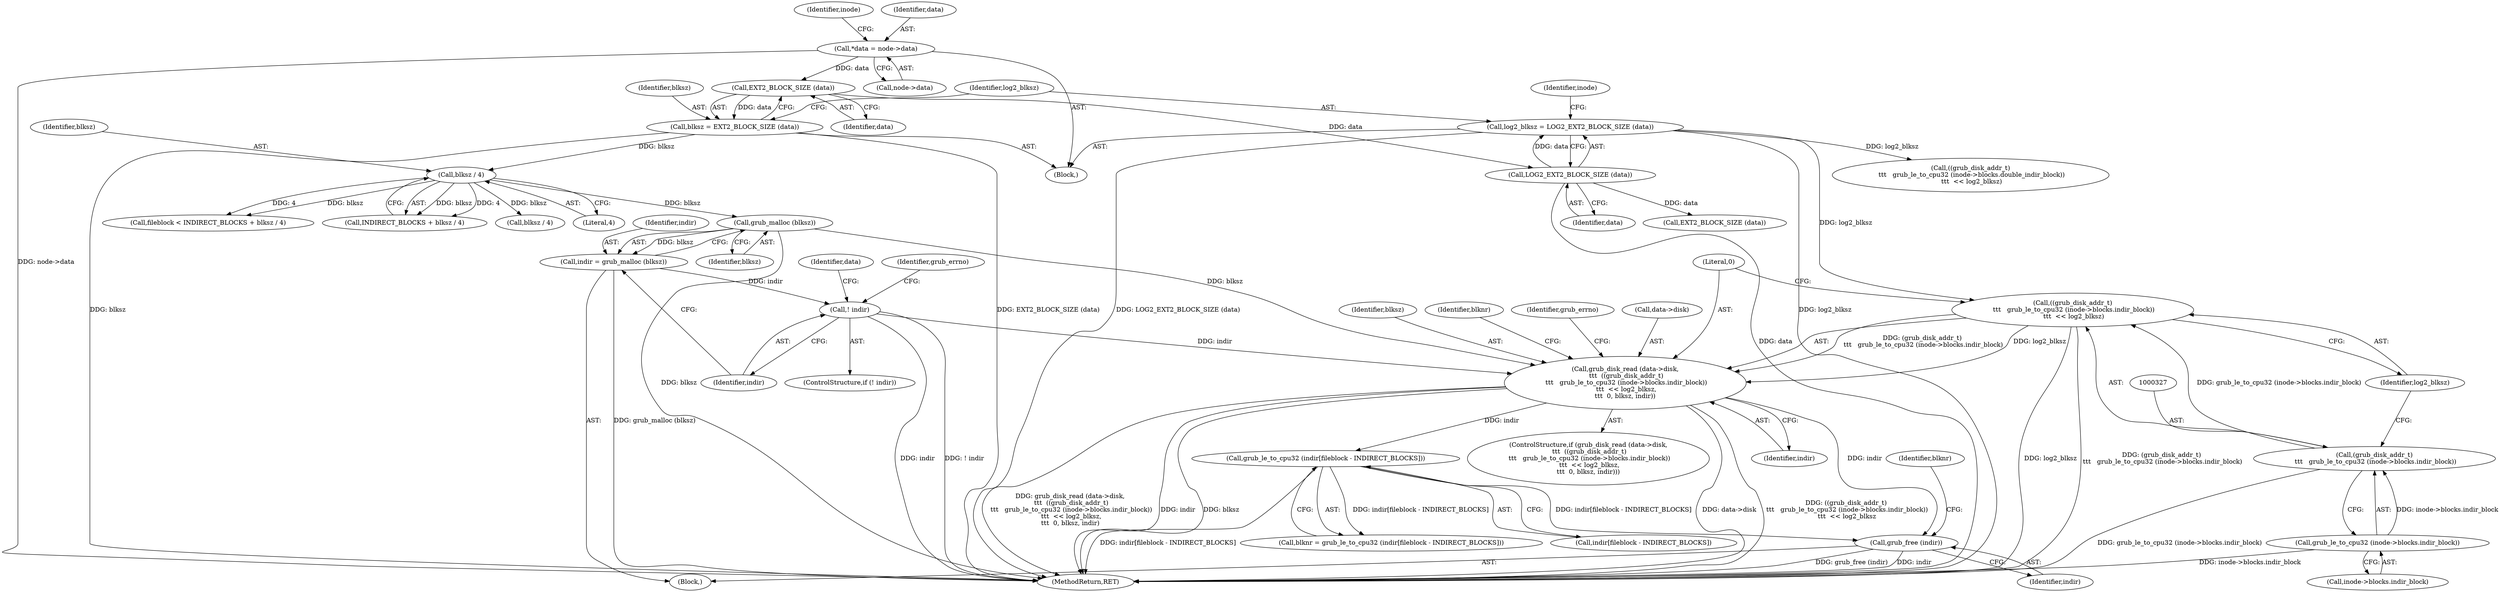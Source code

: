 digraph "0_radare2_65000a7fd9eea62359e6d6714f17b94a99a82edd_0@API" {
"1000349" [label="(Call,grub_free (indir))"];
"1000343" [label="(Call,grub_le_to_cpu32 (indir[fileblock - INDIRECT_BLOCKS]))"];
"1000321" [label="(Call,grub_disk_read (data->disk,\n \t\t\t  ((grub_disk_addr_t)\n \t\t\t   grub_le_to_cpu32 (inode->blocks.indir_block))\n \t\t\t  << log2_blksz,\n\t\t\t  0, blksz, indir))"];
"1000325" [label="(Call,((grub_disk_addr_t)\n \t\t\t   grub_le_to_cpu32 (inode->blocks.indir_block))\n \t\t\t  << log2_blksz)"];
"1000326" [label="(Call,(grub_disk_addr_t)\n \t\t\t   grub_le_to_cpu32 (inode->blocks.indir_block))"];
"1000328" [label="(Call,grub_le_to_cpu32 (inode->blocks.indir_block))"];
"1000132" [label="(Call,log2_blksz = LOG2_EXT2_BLOCK_SIZE (data))"];
"1000134" [label="(Call,LOG2_EXT2_BLOCK_SIZE (data))"];
"1000129" [label="(Call,EXT2_BLOCK_SIZE (data))"];
"1000109" [label="(Call,*data = node->data)"];
"1000312" [label="(Call,grub_malloc (blksz))"];
"1000305" [label="(Call,blksz / 4)"];
"1000127" [label="(Call,blksz = EXT2_BLOCK_SIZE (data))"];
"1000315" [label="(Call,! indir)"];
"1000310" [label="(Call,indir = grub_malloc (blksz))"];
"1000133" [label="(Identifier,log2_blksz)"];
"1000116" [label="(Identifier,inode)"];
"1000336" [label="(Identifier,blksz)"];
"1000128" [label="(Identifier,blksz)"];
"1000321" [label="(Call,grub_disk_read (data->disk,\n \t\t\t  ((grub_disk_addr_t)\n \t\t\t   grub_le_to_cpu32 (inode->blocks.indir_block))\n \t\t\t  << log2_blksz,\n\t\t\t  0, blksz, indir))"];
"1000329" [label="(Call,inode->blocks.indir_block)"];
"1000310" [label="(Call,indir = grub_malloc (blksz))"];
"1000313" [label="(Identifier,blksz)"];
"1000134" [label="(Call,LOG2_EXT2_BLOCK_SIZE (data))"];
"1000343" [label="(Call,grub_le_to_cpu32 (indir[fileblock - INDIRECT_BLOCKS]))"];
"1000342" [label="(Identifier,blknr)"];
"1000314" [label="(ControlStructure,if (! indir))"];
"1000337" [label="(Identifier,indir)"];
"1000335" [label="(Literal,0)"];
"1000140" [label="(Identifier,inode)"];
"1000110" [label="(Identifier,data)"];
"1000315" [label="(Call,! indir)"];
"1000344" [label="(Call,indir[fileblock - INDIRECT_BLOCKS])"];
"1000129" [label="(Call,EXT2_BLOCK_SIZE (data))"];
"1000311" [label="(Identifier,indir)"];
"1000127" [label="(Call,blksz = EXT2_BLOCK_SIZE (data))"];
"1000341" [label="(Call,blknr = grub_le_to_cpu32 (indir[fileblock - INDIRECT_BLOCKS]))"];
"1000457" [label="(MethodReturn,RET)"];
"1000130" [label="(Identifier,data)"];
"1000328" [label="(Call,grub_le_to_cpu32 (inode->blocks.indir_block))"];
"1000107" [label="(Block,)"];
"1000135" [label="(Identifier,data)"];
"1000301" [label="(Call,fileblock < INDIRECT_BLOCKS + blksz / 4)"];
"1000111" [label="(Call,node->data)"];
"1000306" [label="(Identifier,blksz)"];
"1000326" [label="(Call,(grub_disk_addr_t)\n \t\t\t   grub_le_to_cpu32 (inode->blocks.indir_block))"];
"1000323" [label="(Identifier,data)"];
"1000319" [label="(Identifier,grub_errno)"];
"1000148" [label="(Call,EXT2_BLOCK_SIZE (data))"];
"1000349" [label="(Call,grub_free (indir))"];
"1000456" [label="(Identifier,blknr)"];
"1000312" [label="(Call,grub_malloc (blksz))"];
"1000350" [label="(Identifier,indir)"];
"1000109" [label="(Call,*data = node->data)"];
"1000132" [label="(Call,log2_blksz = LOG2_EXT2_BLOCK_SIZE (data))"];
"1000340" [label="(Identifier,grub_errno)"];
"1000303" [label="(Call,INDIRECT_BLOCKS + blksz / 4)"];
"1000325" [label="(Call,((grub_disk_addr_t)\n \t\t\t   grub_le_to_cpu32 (inode->blocks.indir_block))\n \t\t\t  << log2_blksz)"];
"1000360" [label="(Call,blksz / 4)"];
"1000308" [label="(Block,)"];
"1000334" [label="(Identifier,log2_blksz)"];
"1000305" [label="(Call,blksz / 4)"];
"1000307" [label="(Literal,4)"];
"1000322" [label="(Call,data->disk)"];
"1000316" [label="(Identifier,indir)"];
"1000403" [label="(Call,((grub_disk_addr_t)\n \t\t\t   grub_le_to_cpu32 (inode->blocks.double_indir_block))\n \t\t\t  << log2_blksz)"];
"1000320" [label="(ControlStructure,if (grub_disk_read (data->disk,\n \t\t\t  ((grub_disk_addr_t)\n \t\t\t   grub_le_to_cpu32 (inode->blocks.indir_block))\n \t\t\t  << log2_blksz,\n\t\t\t  0, blksz, indir)))"];
"1000349" -> "1000308"  [label="AST: "];
"1000349" -> "1000350"  [label="CFG: "];
"1000350" -> "1000349"  [label="AST: "];
"1000456" -> "1000349"  [label="CFG: "];
"1000349" -> "1000457"  [label="DDG: grub_free (indir)"];
"1000349" -> "1000457"  [label="DDG: indir"];
"1000343" -> "1000349"  [label="DDG: indir[fileblock - INDIRECT_BLOCKS]"];
"1000321" -> "1000349"  [label="DDG: indir"];
"1000343" -> "1000341"  [label="AST: "];
"1000343" -> "1000344"  [label="CFG: "];
"1000344" -> "1000343"  [label="AST: "];
"1000341" -> "1000343"  [label="CFG: "];
"1000343" -> "1000457"  [label="DDG: indir[fileblock - INDIRECT_BLOCKS]"];
"1000343" -> "1000341"  [label="DDG: indir[fileblock - INDIRECT_BLOCKS]"];
"1000321" -> "1000343"  [label="DDG: indir"];
"1000321" -> "1000320"  [label="AST: "];
"1000321" -> "1000337"  [label="CFG: "];
"1000322" -> "1000321"  [label="AST: "];
"1000325" -> "1000321"  [label="AST: "];
"1000335" -> "1000321"  [label="AST: "];
"1000336" -> "1000321"  [label="AST: "];
"1000337" -> "1000321"  [label="AST: "];
"1000340" -> "1000321"  [label="CFG: "];
"1000342" -> "1000321"  [label="CFG: "];
"1000321" -> "1000457"  [label="DDG: blksz"];
"1000321" -> "1000457"  [label="DDG: data->disk"];
"1000321" -> "1000457"  [label="DDG: ((grub_disk_addr_t)\n \t\t\t   grub_le_to_cpu32 (inode->blocks.indir_block))\n \t\t\t  << log2_blksz"];
"1000321" -> "1000457"  [label="DDG: grub_disk_read (data->disk,\n \t\t\t  ((grub_disk_addr_t)\n \t\t\t   grub_le_to_cpu32 (inode->blocks.indir_block))\n \t\t\t  << log2_blksz,\n\t\t\t  0, blksz, indir)"];
"1000321" -> "1000457"  [label="DDG: indir"];
"1000325" -> "1000321"  [label="DDG: (grub_disk_addr_t)\n \t\t\t   grub_le_to_cpu32 (inode->blocks.indir_block)"];
"1000325" -> "1000321"  [label="DDG: log2_blksz"];
"1000312" -> "1000321"  [label="DDG: blksz"];
"1000315" -> "1000321"  [label="DDG: indir"];
"1000325" -> "1000334"  [label="CFG: "];
"1000326" -> "1000325"  [label="AST: "];
"1000334" -> "1000325"  [label="AST: "];
"1000335" -> "1000325"  [label="CFG: "];
"1000325" -> "1000457"  [label="DDG: (grub_disk_addr_t)\n \t\t\t   grub_le_to_cpu32 (inode->blocks.indir_block)"];
"1000325" -> "1000457"  [label="DDG: log2_blksz"];
"1000326" -> "1000325"  [label="DDG: grub_le_to_cpu32 (inode->blocks.indir_block)"];
"1000132" -> "1000325"  [label="DDG: log2_blksz"];
"1000326" -> "1000328"  [label="CFG: "];
"1000327" -> "1000326"  [label="AST: "];
"1000328" -> "1000326"  [label="AST: "];
"1000334" -> "1000326"  [label="CFG: "];
"1000326" -> "1000457"  [label="DDG: grub_le_to_cpu32 (inode->blocks.indir_block)"];
"1000328" -> "1000326"  [label="DDG: inode->blocks.indir_block"];
"1000328" -> "1000329"  [label="CFG: "];
"1000329" -> "1000328"  [label="AST: "];
"1000328" -> "1000457"  [label="DDG: inode->blocks.indir_block"];
"1000132" -> "1000107"  [label="AST: "];
"1000132" -> "1000134"  [label="CFG: "];
"1000133" -> "1000132"  [label="AST: "];
"1000134" -> "1000132"  [label="AST: "];
"1000140" -> "1000132"  [label="CFG: "];
"1000132" -> "1000457"  [label="DDG: LOG2_EXT2_BLOCK_SIZE (data)"];
"1000132" -> "1000457"  [label="DDG: log2_blksz"];
"1000134" -> "1000132"  [label="DDG: data"];
"1000132" -> "1000403"  [label="DDG: log2_blksz"];
"1000134" -> "1000135"  [label="CFG: "];
"1000135" -> "1000134"  [label="AST: "];
"1000134" -> "1000457"  [label="DDG: data"];
"1000129" -> "1000134"  [label="DDG: data"];
"1000134" -> "1000148"  [label="DDG: data"];
"1000129" -> "1000127"  [label="AST: "];
"1000129" -> "1000130"  [label="CFG: "];
"1000130" -> "1000129"  [label="AST: "];
"1000127" -> "1000129"  [label="CFG: "];
"1000129" -> "1000127"  [label="DDG: data"];
"1000109" -> "1000129"  [label="DDG: data"];
"1000109" -> "1000107"  [label="AST: "];
"1000109" -> "1000111"  [label="CFG: "];
"1000110" -> "1000109"  [label="AST: "];
"1000111" -> "1000109"  [label="AST: "];
"1000116" -> "1000109"  [label="CFG: "];
"1000109" -> "1000457"  [label="DDG: node->data"];
"1000312" -> "1000310"  [label="AST: "];
"1000312" -> "1000313"  [label="CFG: "];
"1000313" -> "1000312"  [label="AST: "];
"1000310" -> "1000312"  [label="CFG: "];
"1000312" -> "1000457"  [label="DDG: blksz"];
"1000312" -> "1000310"  [label="DDG: blksz"];
"1000305" -> "1000312"  [label="DDG: blksz"];
"1000305" -> "1000303"  [label="AST: "];
"1000305" -> "1000307"  [label="CFG: "];
"1000306" -> "1000305"  [label="AST: "];
"1000307" -> "1000305"  [label="AST: "];
"1000303" -> "1000305"  [label="CFG: "];
"1000305" -> "1000301"  [label="DDG: blksz"];
"1000305" -> "1000301"  [label="DDG: 4"];
"1000305" -> "1000303"  [label="DDG: blksz"];
"1000305" -> "1000303"  [label="DDG: 4"];
"1000127" -> "1000305"  [label="DDG: blksz"];
"1000305" -> "1000360"  [label="DDG: blksz"];
"1000127" -> "1000107"  [label="AST: "];
"1000128" -> "1000127"  [label="AST: "];
"1000133" -> "1000127"  [label="CFG: "];
"1000127" -> "1000457"  [label="DDG: EXT2_BLOCK_SIZE (data)"];
"1000127" -> "1000457"  [label="DDG: blksz"];
"1000315" -> "1000314"  [label="AST: "];
"1000315" -> "1000316"  [label="CFG: "];
"1000316" -> "1000315"  [label="AST: "];
"1000319" -> "1000315"  [label="CFG: "];
"1000323" -> "1000315"  [label="CFG: "];
"1000315" -> "1000457"  [label="DDG: ! indir"];
"1000315" -> "1000457"  [label="DDG: indir"];
"1000310" -> "1000315"  [label="DDG: indir"];
"1000310" -> "1000308"  [label="AST: "];
"1000311" -> "1000310"  [label="AST: "];
"1000316" -> "1000310"  [label="CFG: "];
"1000310" -> "1000457"  [label="DDG: grub_malloc (blksz)"];
}
